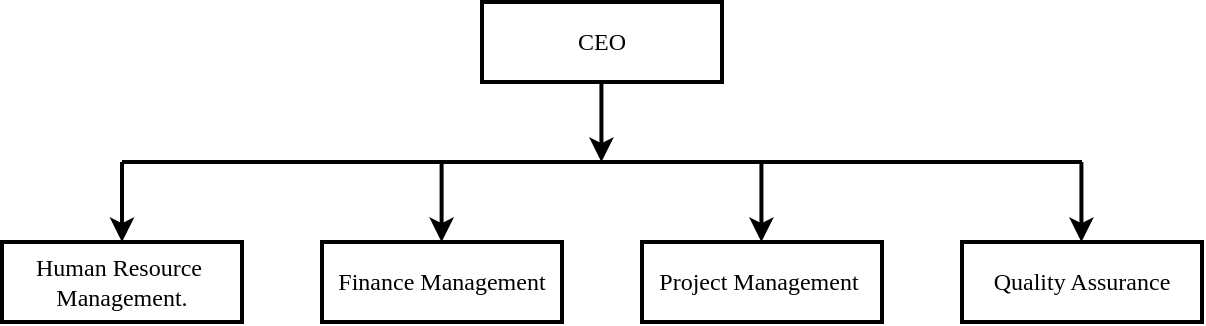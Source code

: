 <mxfile version="26.0.13">
  <diagram name="Page-1" id="_LMom72wvoVoLXSkA_UL">
    <mxGraphModel dx="668" dy="469" grid="1" gridSize="10" guides="1" tooltips="1" connect="1" arrows="1" fold="1" page="1" pageScale="1" pageWidth="850" pageHeight="1100" math="0" shadow="0">
      <root>
        <mxCell id="0" />
        <mxCell id="1" parent="0" />
        <mxCell id="AdFQi3-e6Z1yh6_-mYFR-1" value="&lt;font face=&quot;Times New Roman&quot;&gt;CEO&lt;/font&gt;" style="rounded=0;whiteSpace=wrap;html=1;strokeWidth=2;" vertex="1" parent="1">
          <mxGeometry x="360" y="40" width="120" height="40" as="geometry" />
        </mxCell>
        <mxCell id="AdFQi3-e6Z1yh6_-mYFR-2" value="&lt;font face=&quot;Times New Roman&quot;&gt;Human Resource&amp;nbsp;&lt;br&gt;Management.&lt;/font&gt;" style="rounded=0;whiteSpace=wrap;html=1;strokeWidth=2;" vertex="1" parent="1">
          <mxGeometry x="120" y="160" width="120" height="40" as="geometry" />
        </mxCell>
        <mxCell id="AdFQi3-e6Z1yh6_-mYFR-3" value="&lt;span style=&quot;font-family: &amp;quot;Times New Roman&amp;quot;;&quot;&gt;Finance Management&lt;/span&gt;" style="rounded=0;whiteSpace=wrap;html=1;strokeWidth=2;" vertex="1" parent="1">
          <mxGeometry x="280" y="160" width="120" height="40" as="geometry" />
        </mxCell>
        <mxCell id="AdFQi3-e6Z1yh6_-mYFR-4" value="&lt;span style=&quot;font-family: &amp;quot;Times New Roman&amp;quot;;&quot;&gt;Project Management&amp;nbsp;&lt;/span&gt;" style="rounded=0;whiteSpace=wrap;html=1;strokeWidth=2;" vertex="1" parent="1">
          <mxGeometry x="440" y="160" width="120" height="40" as="geometry" />
        </mxCell>
        <mxCell id="AdFQi3-e6Z1yh6_-mYFR-5" value="&lt;span style=&quot;font-family: &amp;quot;Times New Roman&amp;quot;;&quot;&gt;Quality Assurance&lt;/span&gt;" style="rounded=0;whiteSpace=wrap;html=1;strokeWidth=2;" vertex="1" parent="1">
          <mxGeometry x="600" y="160" width="120" height="40" as="geometry" />
        </mxCell>
        <mxCell id="AdFQi3-e6Z1yh6_-mYFR-9" value="" style="endArrow=none;html=1;rounded=0;strokeWidth=2;" edge="1" parent="1">
          <mxGeometry width="50" height="50" relative="1" as="geometry">
            <mxPoint x="180" y="120" as="sourcePoint" />
            <mxPoint x="660" y="120" as="targetPoint" />
            <Array as="points">
              <mxPoint x="420" y="120" />
            </Array>
          </mxGeometry>
        </mxCell>
        <mxCell id="AdFQi3-e6Z1yh6_-mYFR-11" value="" style="endArrow=classic;html=1;rounded=0;strokeWidth=2;" edge="1" parent="1" target="AdFQi3-e6Z1yh6_-mYFR-2">
          <mxGeometry width="50" height="50" relative="1" as="geometry">
            <mxPoint x="180" y="120" as="sourcePoint" />
            <mxPoint x="450" y="330" as="targetPoint" />
          </mxGeometry>
        </mxCell>
        <mxCell id="AdFQi3-e6Z1yh6_-mYFR-12" value="" style="endArrow=classic;html=1;rounded=0;strokeWidth=2;" edge="1" parent="1">
          <mxGeometry width="50" height="50" relative="1" as="geometry">
            <mxPoint x="339.8" y="120" as="sourcePoint" />
            <mxPoint x="339.8" y="160" as="targetPoint" />
          </mxGeometry>
        </mxCell>
        <mxCell id="AdFQi3-e6Z1yh6_-mYFR-15" value="" style="endArrow=classic;html=1;rounded=0;strokeWidth=2;" edge="1" parent="1">
          <mxGeometry width="50" height="50" relative="1" as="geometry">
            <mxPoint x="499.71" y="120" as="sourcePoint" />
            <mxPoint x="499.71" y="160" as="targetPoint" />
          </mxGeometry>
        </mxCell>
        <mxCell id="AdFQi3-e6Z1yh6_-mYFR-17" value="" style="endArrow=classic;html=1;rounded=0;strokeWidth=2;" edge="1" parent="1">
          <mxGeometry width="50" height="50" relative="1" as="geometry">
            <mxPoint x="659.71" y="120" as="sourcePoint" />
            <mxPoint x="659.71" y="160" as="targetPoint" />
          </mxGeometry>
        </mxCell>
        <mxCell id="AdFQi3-e6Z1yh6_-mYFR-18" value="" style="endArrow=classic;html=1;rounded=0;strokeWidth=2;" edge="1" parent="1">
          <mxGeometry width="50" height="50" relative="1" as="geometry">
            <mxPoint x="419.71" y="80" as="sourcePoint" />
            <mxPoint x="419.71" y="120" as="targetPoint" />
          </mxGeometry>
        </mxCell>
      </root>
    </mxGraphModel>
  </diagram>
</mxfile>
